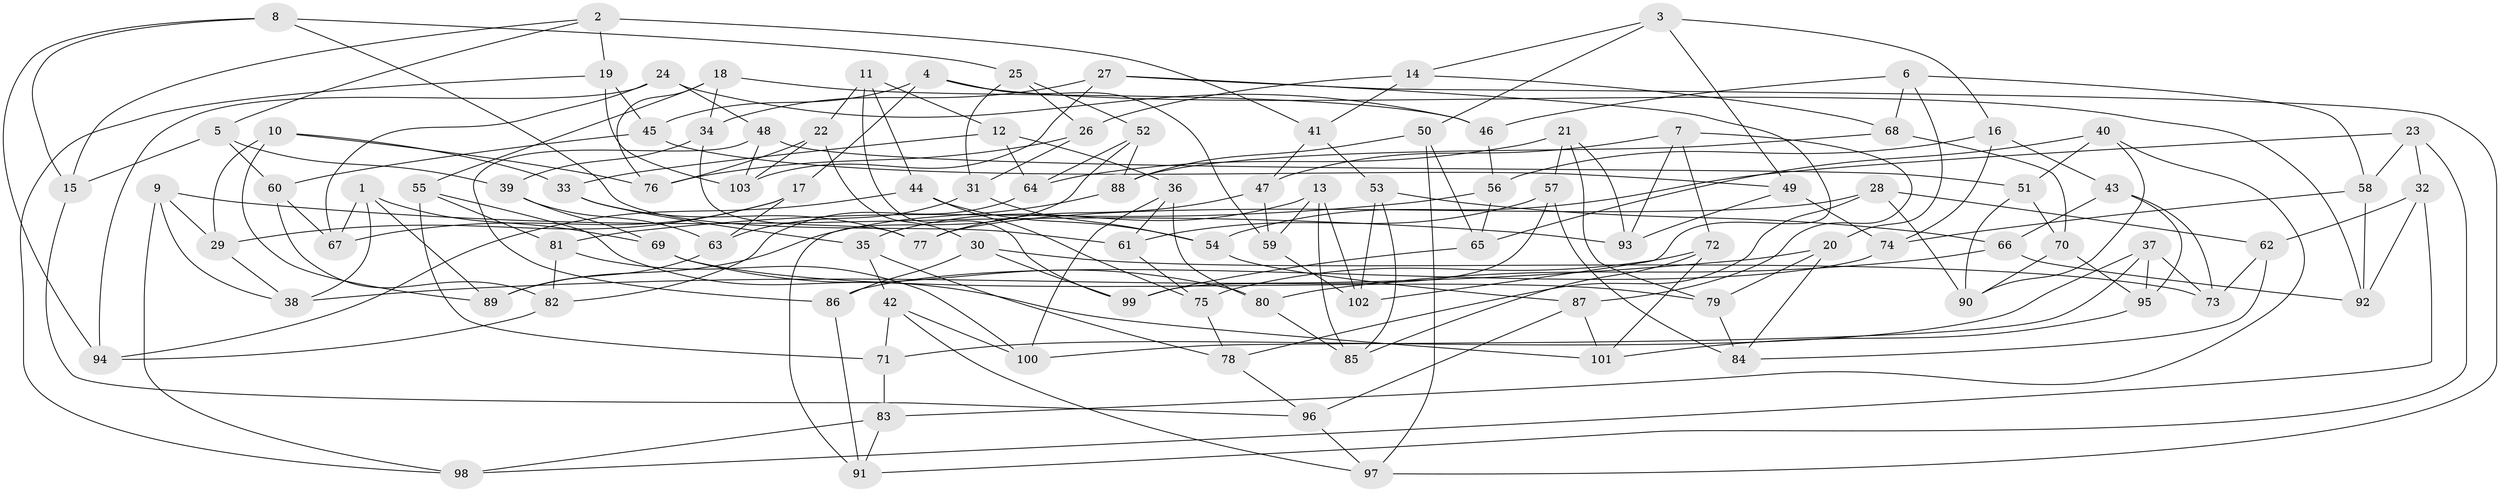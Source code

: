 // coarse degree distribution, {4: 0.4153846153846154, 5: 0.15384615384615385, 6: 0.4307692307692308}
// Generated by graph-tools (version 1.1) at 2025/52/02/27/25 19:52:35]
// undirected, 103 vertices, 206 edges
graph export_dot {
graph [start="1"]
  node [color=gray90,style=filled];
  1;
  2;
  3;
  4;
  5;
  6;
  7;
  8;
  9;
  10;
  11;
  12;
  13;
  14;
  15;
  16;
  17;
  18;
  19;
  20;
  21;
  22;
  23;
  24;
  25;
  26;
  27;
  28;
  29;
  30;
  31;
  32;
  33;
  34;
  35;
  36;
  37;
  38;
  39;
  40;
  41;
  42;
  43;
  44;
  45;
  46;
  47;
  48;
  49;
  50;
  51;
  52;
  53;
  54;
  55;
  56;
  57;
  58;
  59;
  60;
  61;
  62;
  63;
  64;
  65;
  66;
  67;
  68;
  69;
  70;
  71;
  72;
  73;
  74;
  75;
  76;
  77;
  78;
  79;
  80;
  81;
  82;
  83;
  84;
  85;
  86;
  87;
  88;
  89;
  90;
  91;
  92;
  93;
  94;
  95;
  96;
  97;
  98;
  99;
  100;
  101;
  102;
  103;
  1 -- 89;
  1 -- 38;
  1 -- 69;
  1 -- 67;
  2 -- 41;
  2 -- 15;
  2 -- 19;
  2 -- 5;
  3 -- 16;
  3 -- 50;
  3 -- 49;
  3 -- 14;
  4 -- 59;
  4 -- 45;
  4 -- 17;
  4 -- 92;
  5 -- 60;
  5 -- 39;
  5 -- 15;
  6 -- 20;
  6 -- 46;
  6 -- 58;
  6 -- 68;
  7 -- 72;
  7 -- 47;
  7 -- 87;
  7 -- 93;
  8 -- 61;
  8 -- 25;
  8 -- 15;
  8 -- 94;
  9 -- 93;
  9 -- 29;
  9 -- 98;
  9 -- 38;
  10 -- 76;
  10 -- 89;
  10 -- 29;
  10 -- 33;
  11 -- 99;
  11 -- 44;
  11 -- 22;
  11 -- 12;
  12 -- 33;
  12 -- 64;
  12 -- 36;
  13 -- 85;
  13 -- 35;
  13 -- 102;
  13 -- 59;
  14 -- 68;
  14 -- 26;
  14 -- 41;
  15 -- 96;
  16 -- 56;
  16 -- 74;
  16 -- 43;
  17 -- 29;
  17 -- 63;
  17 -- 67;
  18 -- 46;
  18 -- 55;
  18 -- 76;
  18 -- 34;
  19 -- 45;
  19 -- 98;
  19 -- 103;
  20 -- 84;
  20 -- 38;
  20 -- 79;
  21 -- 57;
  21 -- 64;
  21 -- 79;
  21 -- 93;
  22 -- 103;
  22 -- 30;
  22 -- 76;
  23 -- 91;
  23 -- 32;
  23 -- 54;
  23 -- 58;
  24 -- 67;
  24 -- 46;
  24 -- 48;
  24 -- 94;
  25 -- 31;
  25 -- 52;
  25 -- 26;
  26 -- 76;
  26 -- 31;
  27 -- 102;
  27 -- 103;
  27 -- 34;
  27 -- 97;
  28 -- 62;
  28 -- 77;
  28 -- 78;
  28 -- 90;
  29 -- 38;
  30 -- 99;
  30 -- 73;
  30 -- 86;
  31 -- 63;
  31 -- 54;
  32 -- 92;
  32 -- 98;
  32 -- 62;
  33 -- 77;
  33 -- 35;
  34 -- 77;
  34 -- 39;
  35 -- 42;
  35 -- 78;
  36 -- 61;
  36 -- 100;
  36 -- 80;
  37 -- 73;
  37 -- 100;
  37 -- 95;
  37 -- 71;
  39 -- 69;
  39 -- 63;
  40 -- 90;
  40 -- 65;
  40 -- 83;
  40 -- 51;
  41 -- 53;
  41 -- 47;
  42 -- 100;
  42 -- 71;
  42 -- 97;
  43 -- 95;
  43 -- 73;
  43 -- 66;
  44 -- 94;
  44 -- 75;
  44 -- 54;
  45 -- 49;
  45 -- 60;
  46 -- 56;
  47 -- 77;
  47 -- 59;
  48 -- 86;
  48 -- 103;
  48 -- 51;
  49 -- 74;
  49 -- 93;
  50 -- 97;
  50 -- 65;
  50 -- 88;
  51 -- 90;
  51 -- 70;
  52 -- 91;
  52 -- 64;
  52 -- 88;
  53 -- 102;
  53 -- 66;
  53 -- 85;
  54 -- 87;
  55 -- 101;
  55 -- 71;
  55 -- 81;
  56 -- 81;
  56 -- 65;
  57 -- 61;
  57 -- 84;
  57 -- 99;
  58 -- 74;
  58 -- 92;
  59 -- 102;
  60 -- 82;
  60 -- 67;
  61 -- 75;
  62 -- 73;
  62 -- 84;
  63 -- 89;
  64 -- 82;
  65 -- 99;
  66 -- 80;
  66 -- 92;
  68 -- 88;
  68 -- 70;
  69 -- 79;
  69 -- 80;
  70 -- 95;
  70 -- 90;
  71 -- 83;
  72 -- 85;
  72 -- 75;
  72 -- 101;
  74 -- 86;
  75 -- 78;
  78 -- 96;
  79 -- 84;
  80 -- 85;
  81 -- 100;
  81 -- 82;
  82 -- 94;
  83 -- 98;
  83 -- 91;
  86 -- 91;
  87 -- 101;
  87 -- 96;
  88 -- 89;
  95 -- 101;
  96 -- 97;
}
